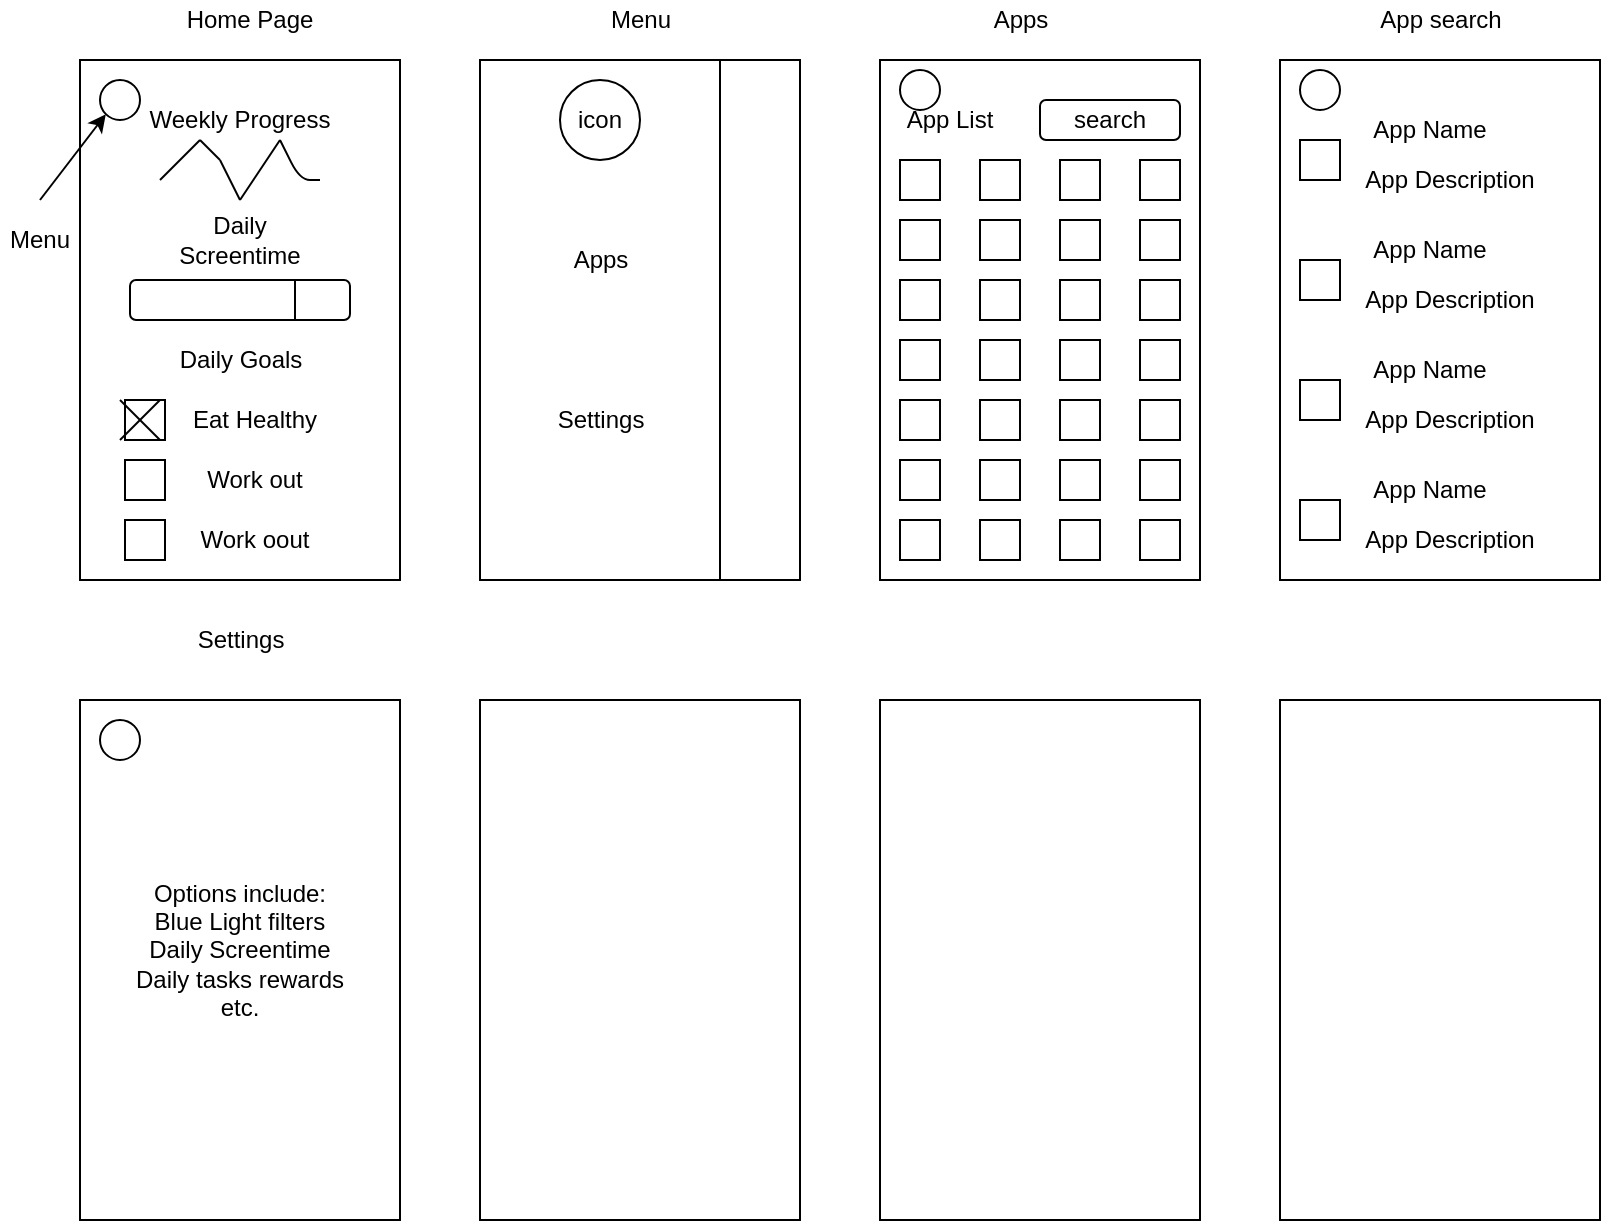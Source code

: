 <mxfile version="14.4.2" type="device"><diagram id="N7A7pBFb8zs6NG6IOBX7" name="Page-1"><mxGraphModel dx="1360" dy="732" grid="1" gridSize="10" guides="1" tooltips="1" connect="1" arrows="1" fold="1" page="1" pageScale="1" pageWidth="850" pageHeight="1100" math="0" shadow="0"><root><mxCell id="0"/><mxCell id="1" parent="0"/><mxCell id="opp9C5dw5ICcwPYIMot2-1" value="" style="rounded=0;whiteSpace=wrap;html=1;" vertex="1" parent="1"><mxGeometry x="40" y="40" width="160" height="260" as="geometry"/></mxCell><mxCell id="opp9C5dw5ICcwPYIMot2-2" value="" style="rounded=0;whiteSpace=wrap;html=1;" vertex="1" parent="1"><mxGeometry x="240" y="40" width="160" height="260" as="geometry"/></mxCell><mxCell id="opp9C5dw5ICcwPYIMot2-3" value="" style="rounded=0;whiteSpace=wrap;html=1;" vertex="1" parent="1"><mxGeometry x="440" y="40" width="160" height="260" as="geometry"/></mxCell><mxCell id="opp9C5dw5ICcwPYIMot2-4" value="" style="rounded=0;whiteSpace=wrap;html=1;" vertex="1" parent="1"><mxGeometry x="640" y="40" width="160" height="260" as="geometry"/></mxCell><mxCell id="opp9C5dw5ICcwPYIMot2-5" value="" style="rounded=0;whiteSpace=wrap;html=1;" vertex="1" parent="1"><mxGeometry x="40" y="360" width="160" height="260" as="geometry"/></mxCell><mxCell id="opp9C5dw5ICcwPYIMot2-6" value="" style="rounded=0;whiteSpace=wrap;html=1;" vertex="1" parent="1"><mxGeometry x="240" y="360" width="160" height="260" as="geometry"/></mxCell><mxCell id="opp9C5dw5ICcwPYIMot2-7" value="" style="rounded=0;whiteSpace=wrap;html=1;" vertex="1" parent="1"><mxGeometry x="440" y="360" width="160" height="260" as="geometry"/></mxCell><mxCell id="opp9C5dw5ICcwPYIMot2-8" value="" style="rounded=0;whiteSpace=wrap;html=1;" vertex="1" parent="1"><mxGeometry x="640" y="360" width="160" height="260" as="geometry"/></mxCell><mxCell id="opp9C5dw5ICcwPYIMot2-9" value="" style="endArrow=none;html=1;" edge="1" parent="1"><mxGeometry width="50" height="50" relative="1" as="geometry"><mxPoint x="80" y="100" as="sourcePoint"/><mxPoint x="100" y="80" as="targetPoint"/></mxGeometry></mxCell><mxCell id="opp9C5dw5ICcwPYIMot2-10" value="" style="endArrow=none;html=1;" edge="1" parent="1"><mxGeometry width="50" height="50" relative="1" as="geometry"><mxPoint x="100" y="80" as="sourcePoint"/><mxPoint x="110" y="90" as="targetPoint"/></mxGeometry></mxCell><mxCell id="opp9C5dw5ICcwPYIMot2-11" value="" style="endArrow=none;html=1;" edge="1" parent="1"><mxGeometry width="50" height="50" relative="1" as="geometry"><mxPoint x="110" y="90" as="sourcePoint"/><mxPoint x="120" y="110" as="targetPoint"/></mxGeometry></mxCell><mxCell id="opp9C5dw5ICcwPYIMot2-12" value="" style="endArrow=none;html=1;" edge="1" parent="1"><mxGeometry width="50" height="50" relative="1" as="geometry"><mxPoint x="140" y="80" as="sourcePoint"/><mxPoint x="120" y="110" as="targetPoint"/></mxGeometry></mxCell><mxCell id="opp9C5dw5ICcwPYIMot2-14" value="" style="endArrow=none;html=1;" edge="1" parent="1"><mxGeometry width="50" height="50" relative="1" as="geometry"><mxPoint x="160" y="100" as="sourcePoint"/><mxPoint x="140" y="80" as="targetPoint"/><Array as="points"><mxPoint x="150" y="100"/></Array></mxGeometry></mxCell><mxCell id="opp9C5dw5ICcwPYIMot2-15" value="Weekly Progress" style="text;html=1;strokeColor=none;fillColor=none;align=center;verticalAlign=middle;whiteSpace=wrap;rounded=0;" vertex="1" parent="1"><mxGeometry x="65" y="60" width="110" height="20" as="geometry"/></mxCell><mxCell id="opp9C5dw5ICcwPYIMot2-20" value="" style="rounded=1;whiteSpace=wrap;html=1;" vertex="1" parent="1"><mxGeometry x="65" y="150" width="110" height="20" as="geometry"/></mxCell><mxCell id="opp9C5dw5ICcwPYIMot2-21" value="" style="endArrow=none;html=1;exitX=0.75;exitY=0;exitDx=0;exitDy=0;entryX=0.75;entryY=1;entryDx=0;entryDy=0;" edge="1" parent="1" source="opp9C5dw5ICcwPYIMot2-20" target="opp9C5dw5ICcwPYIMot2-20"><mxGeometry width="50" height="50" relative="1" as="geometry"><mxPoint x="400" y="190" as="sourcePoint"/><mxPoint x="450" y="140" as="targetPoint"/></mxGeometry></mxCell><mxCell id="opp9C5dw5ICcwPYIMot2-22" value="Daily Screentime" style="text;html=1;strokeColor=none;fillColor=none;align=center;verticalAlign=middle;whiteSpace=wrap;rounded=0;" vertex="1" parent="1"><mxGeometry x="90" y="120" width="60" height="20" as="geometry"/></mxCell><mxCell id="opp9C5dw5ICcwPYIMot2-24" value="" style="whiteSpace=wrap;html=1;aspect=fixed;" vertex="1" parent="1"><mxGeometry x="62.5" y="210" width="20" height="20" as="geometry"/></mxCell><mxCell id="opp9C5dw5ICcwPYIMot2-26" value="Daily Goals" style="text;html=1;strokeColor=none;fillColor=none;align=center;verticalAlign=middle;whiteSpace=wrap;rounded=0;" vertex="1" parent="1"><mxGeometry x="82.5" y="180" width="75" height="20" as="geometry"/></mxCell><mxCell id="opp9C5dw5ICcwPYIMot2-27" value="" style="whiteSpace=wrap;html=1;aspect=fixed;" vertex="1" parent="1"><mxGeometry x="62.5" y="240" width="20" height="20" as="geometry"/></mxCell><mxCell id="opp9C5dw5ICcwPYIMot2-28" value="" style="whiteSpace=wrap;html=1;aspect=fixed;" vertex="1" parent="1"><mxGeometry x="62.5" y="270" width="20" height="20" as="geometry"/></mxCell><mxCell id="opp9C5dw5ICcwPYIMot2-29" value="Eat Healthy&lt;span style=&quot;color: rgba(0 , 0 , 0 , 0) ; font-family: monospace ; font-size: 0px&quot;&gt;%3CmxGraphModel%3E%3Croot%3E%3CmxCell%20id%3D%220%22%2F%3E%3CmxCell%20id%3D%221%22%20parent%3D%220%22%2F%3E%3CmxCell%20id%3D%222%22%20value%3D%22Daily%20Goals%22%20style%3D%22text%3Bhtml%3D1%3BstrokeColor%3Dnone%3BfillColor%3Dnone%3Balign%3Dcenter%3BverticalAlign%3Dmiddle%3BwhiteSpace%3Dwrap%3Brounded%3D0%3B%22%20vertex%3D%221%22%20parent%3D%221%22%3E%3CmxGeometry%20x%3D%2282.5%22%20y%3D%22180%22%20width%3D%2275%22%20height%3D%2220%22%20as%3D%22geometry%22%2F%3E%3C%2FmxCell%3E%3C%2Froot%3E%3C%2FmxGraphModel%3E&lt;/span&gt;" style="text;html=1;strokeColor=none;fillColor=none;align=center;verticalAlign=middle;whiteSpace=wrap;rounded=0;" vertex="1" parent="1"><mxGeometry x="90" y="210" width="75" height="20" as="geometry"/></mxCell><mxCell id="opp9C5dw5ICcwPYIMot2-30" value="Work out" style="text;html=1;strokeColor=none;fillColor=none;align=center;verticalAlign=middle;whiteSpace=wrap;rounded=0;" vertex="1" parent="1"><mxGeometry x="90" y="240" width="75" height="20" as="geometry"/></mxCell><mxCell id="opp9C5dw5ICcwPYIMot2-31" value="Work oout" style="text;html=1;strokeColor=none;fillColor=none;align=center;verticalAlign=middle;whiteSpace=wrap;rounded=0;" vertex="1" parent="1"><mxGeometry x="90" y="270" width="75" height="20" as="geometry"/></mxCell><mxCell id="opp9C5dw5ICcwPYIMot2-36" value="" style="group" vertex="1" connectable="0" parent="1"><mxGeometry x="60" y="210" width="20" height="20" as="geometry"/></mxCell><mxCell id="opp9C5dw5ICcwPYIMot2-32" value="" style="endArrow=none;html=1;" edge="1" parent="opp9C5dw5ICcwPYIMot2-36"><mxGeometry width="50" height="50" relative="1" as="geometry"><mxPoint x="20" y="20" as="sourcePoint"/><mxPoint as="targetPoint"/></mxGeometry></mxCell><mxCell id="opp9C5dw5ICcwPYIMot2-33" value="" style="endArrow=none;html=1;" edge="1" parent="opp9C5dw5ICcwPYIMot2-36"><mxGeometry width="50" height="50" relative="1" as="geometry"><mxPoint y="20" as="sourcePoint"/><mxPoint x="20" as="targetPoint"/></mxGeometry></mxCell><mxCell id="opp9C5dw5ICcwPYIMot2-37" value="Home Page" style="text;html=1;strokeColor=none;fillColor=none;align=center;verticalAlign=middle;whiteSpace=wrap;rounded=0;" vertex="1" parent="1"><mxGeometry x="60" y="10" width="130" height="20" as="geometry"/></mxCell><mxCell id="opp9C5dw5ICcwPYIMot2-38" value="" style="ellipse;whiteSpace=wrap;html=1;aspect=fixed;" vertex="1" parent="1"><mxGeometry x="50" y="50" width="20" height="20" as="geometry"/></mxCell><mxCell id="opp9C5dw5ICcwPYIMot2-40" value="" style="endArrow=classic;html=1;entryX=0;entryY=1;entryDx=0;entryDy=0;" edge="1" parent="1" target="opp9C5dw5ICcwPYIMot2-38"><mxGeometry width="50" height="50" relative="1" as="geometry"><mxPoint x="20" y="110" as="sourcePoint"/><mxPoint x="60" y="60" as="targetPoint"/></mxGeometry></mxCell><mxCell id="opp9C5dw5ICcwPYIMot2-41" value="Menu" style="text;html=1;strokeColor=none;fillColor=none;align=center;verticalAlign=middle;whiteSpace=wrap;rounded=0;" vertex="1" parent="1"><mxGeometry y="120" width="40" height="20" as="geometry"/></mxCell><mxCell id="opp9C5dw5ICcwPYIMot2-42" value="Menu" style="text;html=1;align=center;verticalAlign=middle;resizable=0;points=[];autosize=1;" vertex="1" parent="1"><mxGeometry x="295" y="10" width="50" height="20" as="geometry"/></mxCell><mxCell id="opp9C5dw5ICcwPYIMot2-43" value="" style="endArrow=none;html=1;exitX=0.75;exitY=1;exitDx=0;exitDy=0;entryX=0.75;entryY=0;entryDx=0;entryDy=0;" edge="1" parent="1" source="opp9C5dw5ICcwPYIMot2-2" target="opp9C5dw5ICcwPYIMot2-2"><mxGeometry width="50" height="50" relative="1" as="geometry"><mxPoint x="440" y="200" as="sourcePoint"/><mxPoint x="490" y="150" as="targetPoint"/></mxGeometry></mxCell><mxCell id="opp9C5dw5ICcwPYIMot2-44" value="icon" style="ellipse;whiteSpace=wrap;html=1;" vertex="1" parent="1"><mxGeometry x="280" y="50" width="40" height="40" as="geometry"/></mxCell><mxCell id="opp9C5dw5ICcwPYIMot2-48" value="Settings" style="text;html=1;align=center;verticalAlign=middle;resizable=0;points=[];autosize=1;" vertex="1" parent="1"><mxGeometry x="270" y="210" width="60" height="20" as="geometry"/></mxCell><mxCell id="opp9C5dw5ICcwPYIMot2-49" value="Apps" style="text;html=1;align=center;verticalAlign=middle;resizable=0;points=[];autosize=1;" vertex="1" parent="1"><mxGeometry x="280" y="130" width="40" height="20" as="geometry"/></mxCell><mxCell id="opp9C5dw5ICcwPYIMot2-50" value="Apps" style="text;html=1;align=center;verticalAlign=middle;resizable=0;points=[];autosize=1;" vertex="1" parent="1"><mxGeometry x="490" y="10" width="40" height="20" as="geometry"/></mxCell><mxCell id="opp9C5dw5ICcwPYIMot2-51" value="" style="rounded=0;whiteSpace=wrap;html=1;" vertex="1" parent="1"><mxGeometry x="450" y="90" width="20" height="20" as="geometry"/></mxCell><mxCell id="opp9C5dw5ICcwPYIMot2-52" value="" style="rounded=0;whiteSpace=wrap;html=1;" vertex="1" parent="1"><mxGeometry x="490" y="90" width="20" height="20" as="geometry"/></mxCell><mxCell id="opp9C5dw5ICcwPYIMot2-53" value="" style="rounded=0;whiteSpace=wrap;html=1;" vertex="1" parent="1"><mxGeometry x="530" y="90" width="20" height="20" as="geometry"/></mxCell><mxCell id="opp9C5dw5ICcwPYIMot2-54" value="" style="rounded=0;whiteSpace=wrap;html=1;" vertex="1" parent="1"><mxGeometry x="570" y="90" width="20" height="20" as="geometry"/></mxCell><mxCell id="opp9C5dw5ICcwPYIMot2-57" value="" style="rounded=0;whiteSpace=wrap;html=1;" vertex="1" parent="1"><mxGeometry x="450" y="120" width="20" height="20" as="geometry"/></mxCell><mxCell id="opp9C5dw5ICcwPYIMot2-58" value="" style="rounded=0;whiteSpace=wrap;html=1;" vertex="1" parent="1"><mxGeometry x="490" y="120" width="20" height="20" as="geometry"/></mxCell><mxCell id="opp9C5dw5ICcwPYIMot2-59" value="" style="rounded=0;whiteSpace=wrap;html=1;" vertex="1" parent="1"><mxGeometry x="530" y="120" width="20" height="20" as="geometry"/></mxCell><mxCell id="opp9C5dw5ICcwPYIMot2-60" value="" style="rounded=0;whiteSpace=wrap;html=1;" vertex="1" parent="1"><mxGeometry x="570" y="120" width="20" height="20" as="geometry"/></mxCell><mxCell id="opp9C5dw5ICcwPYIMot2-61" value="" style="rounded=0;whiteSpace=wrap;html=1;" vertex="1" parent="1"><mxGeometry x="450" y="150" width="20" height="20" as="geometry"/></mxCell><mxCell id="opp9C5dw5ICcwPYIMot2-62" value="" style="rounded=0;whiteSpace=wrap;html=1;" vertex="1" parent="1"><mxGeometry x="490" y="150" width="20" height="20" as="geometry"/></mxCell><mxCell id="opp9C5dw5ICcwPYIMot2-63" value="" style="rounded=0;whiteSpace=wrap;html=1;" vertex="1" parent="1"><mxGeometry x="530" y="150" width="20" height="20" as="geometry"/></mxCell><mxCell id="opp9C5dw5ICcwPYIMot2-64" value="" style="rounded=0;whiteSpace=wrap;html=1;" vertex="1" parent="1"><mxGeometry x="570" y="150" width="20" height="20" as="geometry"/></mxCell><mxCell id="opp9C5dw5ICcwPYIMot2-65" value="" style="rounded=0;whiteSpace=wrap;html=1;" vertex="1" parent="1"><mxGeometry x="450" y="180" width="20" height="20" as="geometry"/></mxCell><mxCell id="opp9C5dw5ICcwPYIMot2-66" value="" style="rounded=0;whiteSpace=wrap;html=1;" vertex="1" parent="1"><mxGeometry x="490" y="180" width="20" height="20" as="geometry"/></mxCell><mxCell id="opp9C5dw5ICcwPYIMot2-67" value="" style="rounded=0;whiteSpace=wrap;html=1;" vertex="1" parent="1"><mxGeometry x="530" y="180" width="20" height="20" as="geometry"/></mxCell><mxCell id="opp9C5dw5ICcwPYIMot2-68" value="" style="rounded=0;whiteSpace=wrap;html=1;" vertex="1" parent="1"><mxGeometry x="570" y="180" width="20" height="20" as="geometry"/></mxCell><mxCell id="opp9C5dw5ICcwPYIMot2-69" value="" style="rounded=0;whiteSpace=wrap;html=1;" vertex="1" parent="1"><mxGeometry x="450" y="210" width="20" height="20" as="geometry"/></mxCell><mxCell id="opp9C5dw5ICcwPYIMot2-70" value="" style="rounded=0;whiteSpace=wrap;html=1;" vertex="1" parent="1"><mxGeometry x="490" y="210" width="20" height="20" as="geometry"/></mxCell><mxCell id="opp9C5dw5ICcwPYIMot2-71" value="" style="rounded=0;whiteSpace=wrap;html=1;" vertex="1" parent="1"><mxGeometry x="530" y="210" width="20" height="20" as="geometry"/></mxCell><mxCell id="opp9C5dw5ICcwPYIMot2-72" value="" style="rounded=0;whiteSpace=wrap;html=1;" vertex="1" parent="1"><mxGeometry x="570" y="210" width="20" height="20" as="geometry"/></mxCell><mxCell id="opp9C5dw5ICcwPYIMot2-73" value="" style="rounded=0;whiteSpace=wrap;html=1;" vertex="1" parent="1"><mxGeometry x="450" y="240" width="20" height="20" as="geometry"/></mxCell><mxCell id="opp9C5dw5ICcwPYIMot2-74" value="" style="rounded=0;whiteSpace=wrap;html=1;" vertex="1" parent="1"><mxGeometry x="490" y="240" width="20" height="20" as="geometry"/></mxCell><mxCell id="opp9C5dw5ICcwPYIMot2-75" value="" style="rounded=0;whiteSpace=wrap;html=1;" vertex="1" parent="1"><mxGeometry x="530" y="240" width="20" height="20" as="geometry"/></mxCell><mxCell id="opp9C5dw5ICcwPYIMot2-76" value="" style="rounded=0;whiteSpace=wrap;html=1;" vertex="1" parent="1"><mxGeometry x="570" y="240" width="20" height="20" as="geometry"/></mxCell><mxCell id="opp9C5dw5ICcwPYIMot2-77" value="" style="rounded=0;whiteSpace=wrap;html=1;" vertex="1" parent="1"><mxGeometry x="450" y="270" width="20" height="20" as="geometry"/></mxCell><mxCell id="opp9C5dw5ICcwPYIMot2-78" value="" style="rounded=0;whiteSpace=wrap;html=1;" vertex="1" parent="1"><mxGeometry x="490" y="270" width="20" height="20" as="geometry"/></mxCell><mxCell id="opp9C5dw5ICcwPYIMot2-79" value="" style="rounded=0;whiteSpace=wrap;html=1;" vertex="1" parent="1"><mxGeometry x="530" y="270" width="20" height="20" as="geometry"/></mxCell><mxCell id="opp9C5dw5ICcwPYIMot2-80" value="" style="rounded=0;whiteSpace=wrap;html=1;" vertex="1" parent="1"><mxGeometry x="570" y="270" width="20" height="20" as="geometry"/></mxCell><mxCell id="opp9C5dw5ICcwPYIMot2-81" value="App List" style="text;html=1;strokeColor=none;fillColor=none;align=center;verticalAlign=middle;whiteSpace=wrap;rounded=0;" vertex="1" parent="1"><mxGeometry x="450" y="60" width="50" height="20" as="geometry"/></mxCell><mxCell id="opp9C5dw5ICcwPYIMot2-82" value="search" style="rounded=1;whiteSpace=wrap;html=1;" vertex="1" parent="1"><mxGeometry x="520" y="60" width="70" height="20" as="geometry"/></mxCell><mxCell id="opp9C5dw5ICcwPYIMot2-83" value="App search" style="text;html=1;align=center;verticalAlign=middle;resizable=0;points=[];autosize=1;" vertex="1" parent="1"><mxGeometry x="680" y="10" width="80" height="20" as="geometry"/></mxCell><mxCell id="opp9C5dw5ICcwPYIMot2-85" value="" style="rounded=0;whiteSpace=wrap;html=1;" vertex="1" parent="1"><mxGeometry x="450" y="90" width="20" height="20" as="geometry"/></mxCell><mxCell id="opp9C5dw5ICcwPYIMot2-86" value="" style="rounded=0;whiteSpace=wrap;html=1;" vertex="1" parent="1"><mxGeometry x="450" y="270" width="20" height="20" as="geometry"/></mxCell><mxCell id="opp9C5dw5ICcwPYIMot2-87" value="" style="rounded=0;whiteSpace=wrap;html=1;" vertex="1" parent="1"><mxGeometry x="450" y="240" width="20" height="20" as="geometry"/></mxCell><mxCell id="opp9C5dw5ICcwPYIMot2-89" value="" style="rounded=0;whiteSpace=wrap;html=1;" vertex="1" parent="1"><mxGeometry x="650" y="200" width="20" height="20" as="geometry"/></mxCell><mxCell id="opp9C5dw5ICcwPYIMot2-90" value="" style="rounded=0;whiteSpace=wrap;html=1;" vertex="1" parent="1"><mxGeometry x="650" y="80" width="20" height="20" as="geometry"/></mxCell><mxCell id="opp9C5dw5ICcwPYIMot2-92" value="" style="rounded=0;whiteSpace=wrap;html=1;" vertex="1" parent="1"><mxGeometry x="650" y="260" width="20" height="20" as="geometry"/></mxCell><mxCell id="opp9C5dw5ICcwPYIMot2-94" value="" style="rounded=0;whiteSpace=wrap;html=1;" vertex="1" parent="1"><mxGeometry x="650" y="140" width="20" height="20" as="geometry"/></mxCell><mxCell id="opp9C5dw5ICcwPYIMot2-98" value="App Name" style="text;html=1;strokeColor=none;fillColor=none;align=center;verticalAlign=middle;whiteSpace=wrap;rounded=0;" vertex="1" parent="1"><mxGeometry x="680" y="65" width="70" height="20" as="geometry"/></mxCell><mxCell id="opp9C5dw5ICcwPYIMot2-99" value="App Description" style="text;html=1;strokeColor=none;fillColor=none;align=center;verticalAlign=middle;whiteSpace=wrap;rounded=0;" vertex="1" parent="1"><mxGeometry x="680" y="85" width="90" height="30" as="geometry"/></mxCell><mxCell id="opp9C5dw5ICcwPYIMot2-100" value="App Name" style="text;html=1;strokeColor=none;fillColor=none;align=center;verticalAlign=middle;whiteSpace=wrap;rounded=0;" vertex="1" parent="1"><mxGeometry x="680" y="125" width="70" height="20" as="geometry"/></mxCell><mxCell id="opp9C5dw5ICcwPYIMot2-101" value="App Description" style="text;html=1;strokeColor=none;fillColor=none;align=center;verticalAlign=middle;whiteSpace=wrap;rounded=0;" vertex="1" parent="1"><mxGeometry x="680" y="145" width="90" height="30" as="geometry"/></mxCell><mxCell id="opp9C5dw5ICcwPYIMot2-102" value="App Name" style="text;html=1;strokeColor=none;fillColor=none;align=center;verticalAlign=middle;whiteSpace=wrap;rounded=0;" vertex="1" parent="1"><mxGeometry x="680" y="185" width="70" height="20" as="geometry"/></mxCell><mxCell id="opp9C5dw5ICcwPYIMot2-103" value="App Description" style="text;html=1;strokeColor=none;fillColor=none;align=center;verticalAlign=middle;whiteSpace=wrap;rounded=0;" vertex="1" parent="1"><mxGeometry x="680" y="205" width="90" height="30" as="geometry"/></mxCell><mxCell id="opp9C5dw5ICcwPYIMot2-104" value="App Name" style="text;html=1;strokeColor=none;fillColor=none;align=center;verticalAlign=middle;whiteSpace=wrap;rounded=0;" vertex="1" parent="1"><mxGeometry x="680" y="245" width="70" height="20" as="geometry"/></mxCell><mxCell id="opp9C5dw5ICcwPYIMot2-105" value="App Description" style="text;html=1;strokeColor=none;fillColor=none;align=center;verticalAlign=middle;whiteSpace=wrap;rounded=0;" vertex="1" parent="1"><mxGeometry x="680" y="265" width="90" height="30" as="geometry"/></mxCell><mxCell id="opp9C5dw5ICcwPYIMot2-106" value="Settings" style="text;html=1;align=center;verticalAlign=middle;resizable=0;points=[];autosize=1;" vertex="1" parent="1"><mxGeometry x="90" y="320" width="60" height="20" as="geometry"/></mxCell><mxCell id="opp9C5dw5ICcwPYIMot2-107" value="Options include:&lt;br&gt;Blue Light filters&lt;br&gt;Daily Screentime&lt;br&gt;Daily tasks rewards&lt;br&gt;etc." style="text;html=1;strokeColor=none;fillColor=none;align=center;verticalAlign=middle;whiteSpace=wrap;rounded=0;" vertex="1" parent="1"><mxGeometry x="60" y="380" width="120" height="210" as="geometry"/></mxCell><mxCell id="opp9C5dw5ICcwPYIMot2-108" value="" style="ellipse;whiteSpace=wrap;html=1;aspect=fixed;" vertex="1" parent="1"><mxGeometry x="450" y="45" width="20" height="20" as="geometry"/></mxCell><mxCell id="opp9C5dw5ICcwPYIMot2-109" value="" style="ellipse;whiteSpace=wrap;html=1;aspect=fixed;" vertex="1" parent="1"><mxGeometry x="650" y="45" width="20" height="20" as="geometry"/></mxCell><mxCell id="opp9C5dw5ICcwPYIMot2-110" value="" style="ellipse;whiteSpace=wrap;html=1;aspect=fixed;" vertex="1" parent="1"><mxGeometry x="50" y="370" width="20" height="20" as="geometry"/></mxCell></root></mxGraphModel></diagram></mxfile>